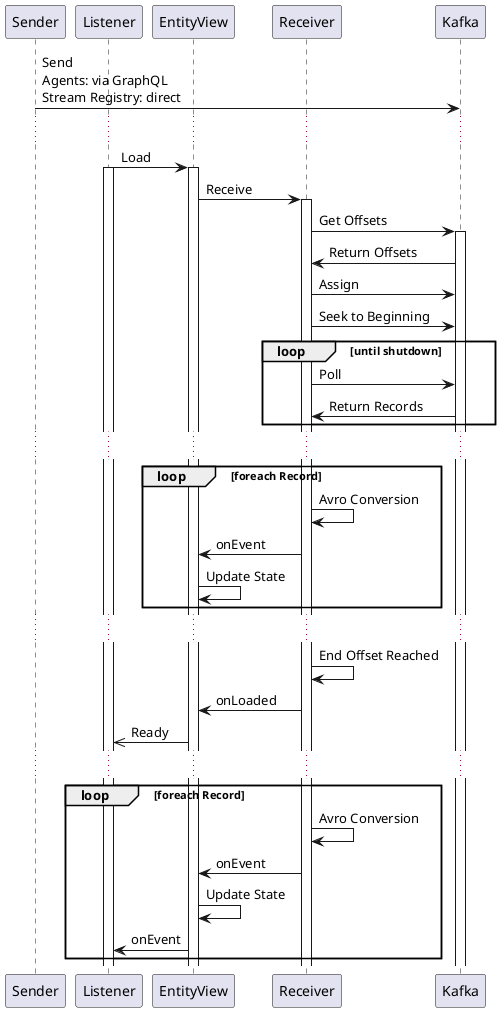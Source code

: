 @startuml

participant Sender
participant Listener
participant EntityView
participant Receiver
participant Kafka

Sender -> Kafka : Send\nAgents: via GraphQL\nStream Registry: direct
...

Listener -> EntityView : Load
activate Listener
activate EntityView

EntityView -> Receiver : Receive
activate Receiver

Receiver -> Kafka : Get Offsets
activate Kafka
Receiver <- Kafka : Return Offsets

Receiver -> Kafka : Assign
Receiver -> Kafka : Seek to Beginning

loop until shutdown
  Receiver -> Kafka : Poll
  Receiver <- Kafka : Return Records
end
...
loop foreach Record
  Receiver -> Receiver : Avro Conversion
  EntityView <- Receiver : onEvent
  EntityView -> EntityView : Update State
end
...
Receiver -> Receiver : End Offset Reached
EntityView <- Receiver : onLoaded
Listener <<- EntityView : Ready
...
loop foreach Record
  Receiver -> Receiver : Avro Conversion
  EntityView <- Receiver : onEvent
  EntityView -> EntityView : Update State
  Listener <- EntityView : onEvent
end

@enduml
